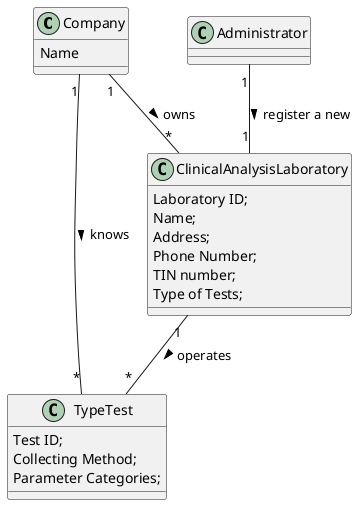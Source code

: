 @startuml
class Company{
Name
}

class ClinicalAnalysisLaboratory{
Laboratory ID;
Name;
Address;
Phone Number;
TIN number;
Type of Tests;
}

class Administrator{
}

class TypeTest{
Test ID;
Collecting Method;
Parameter Categories;
}

Administrator "1" -- "1" ClinicalAnalysisLaboratory : register a new >
Company "1" -- "*" ClinicalAnalysisLaboratory: owns >
ClinicalAnalysisLaboratory "1" -- "*" TypeTest : operates >
Company "1" -- "*" TypeTest: knows >

@enduml
